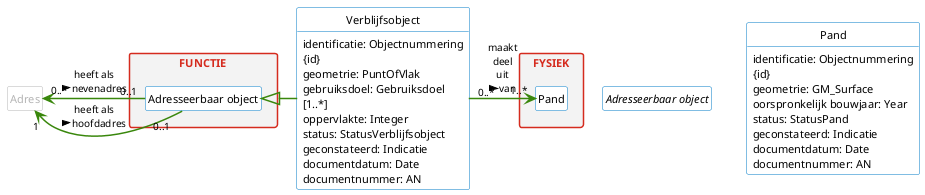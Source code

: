 @startuml

' --------v-v-v-v-v-v-v-v--------
' https://www.rijkshuisstijl.nl/organisatiespecifieke-richtlijnen/ministerie-van-binnenlandse-zaken-en-koninkrijksrelaties/deelidentiteit-kerndepartement-bzk
' https://www.rijkshuisstijl.nl/basiselementen/basiselementen-online/online-kleuren
'
' # Communicatiekleuren
' Het kerndepartement van BZK heeft uit het kleurenpalet van de rijkshuisstijl drie kleuren (elk met tint1 / tint2) gekozen:
' - Rijksoverheid hemelblauw #007bc7 (#b2d7ee/#d9ebf7)
' - Rijksoverheid rood #d52b1e (#f2bfbb/#f9dfdd)
' - Rijksoverheid groen #39870c (#c3dbb6/#e1eddb)
' Het gebruik van deze kleuren in combinatie met veel wit wordt gestimuleerd.
'
' # Tinten voor achtergrondkaders, grafieken en tabellen
' Voor achtergrondkaders, grafieken en tabellen kunnen 7 neutrale grijstinten of tinten van een communicatiekleur in stappen van 20% worden toegepast. Voor tekstachtergrond wordt grijstint1 of communicatiekleur tint2 aanbevolen om aan de contrasteisen voor een goede leesbaarheid te voldoen.
'
' Rijksoverheid grijs 1 #f3f3f3
' Rijksoverheid grijs 2 #e6e6e6
' Rijksoverheid grijs 3 #cccccc
' Rijksoverheid grijs 4 #b4b4b4
' Rijksoverheid grijs 5 #999999
' Rijksoverheid grijs 6 #696969
' Rijksoverheid grijs 7 #535353

' --------^-^-^-^-^-^-^-^--------

skinparam defaultFontColor black
skinparam defaultFontName Lucida Sans
skinparam defaultFontSize 11
skinparam defaultFontStyle normal
skinparam defaultMonospacedFontName Lucida Sans Typewriter
' skinparam defaultTextAlignment left
' skinparam lineType ortho
' skinparam lineType polyline
skinparam shadowing false
skinparam wrapWidth 165

skinparam class {
    ArrowColor #39870c
    ArrowFontSize 10
'     ArrowTextAlignment center
    ArrowThickness 1.5
    AttributeIconSize 0
    BackgroundColor #ffffff
    BorderColor #007bc7
'     StereotypeFontStyle italic
}

skinparam class<<extern>> {
    AttributeFontColor #b4b4b4
    BorderColor #b4b4b4
    FontColor #b4b4b4
    StereotypeFontColor #b4b4b4
}

skinparam note {
    BackgroundColor #fdf6bb
    BorderColor #f9e11e
    FontColor #007bc7
}

skinparam package {
    BackgroundColor #f3f3f3
    BorderColor #d52b1e
    FontColor #d52b1e
    FontStyle bold
    Style rectangle
}

skinparam package<< subpackage >> {
    BackgroundColor #e6e6e6
    BorderColor #e6e6e6
    FontStyle normal
}

hide circle

hide empty members

hide stereotype

' hide AbstractObject


' =================================================================================================


' hide Waardelijsten

package "FUNCTIE" {
    class "Adresseerbaar object" {
    }
'     class Verblijfsobject {
'     }
}

package "FYSIEK" {
    class Pand {
    }
}

"Adresseerbaar object" <|- Verblijfsobject
Verblijfsobject "0..*" -> "1..*" Pand : maakt\ndeel\nuit\nvan >
"Adresseerbaar object" "0..1" -left-> "1" Adres : heeft als\nhoofdadres >
"Adresseerbaar object" "0..1" -left-> "0..*" Adres : heeft als\nnevenadres >

abstract class "Adresseerbaar object" << Objecttype >>

class Adres << Objecttype >> << extern >> {
}

class Pand << Objecttype >> {
    identificatie: Objectnummering {id}
    geometrie: GM_Surface
    oorspronkelijk bouwjaar: Year
    status: StatusPand
    geconstateerd: Indicatie
    documentdatum: Date
    documentnummer: AN
}

class Verblijfsobject << Objecttype >> {
    identificatie: Objectnummering {id}
    geometrie: PuntOfVlak
    gebruiksdoel: Gebruiksdoel [1..*]
    oppervlakte: Integer
    status: StatusVerblijfsobject
    geconstateerd: Indicatie
    documentdatum: Date
    documentnummer: AN
}

@enduml
